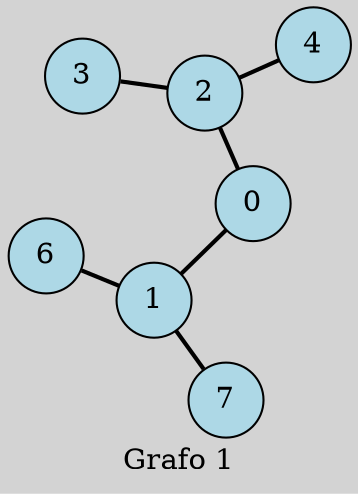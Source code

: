 graph G {
  node [shape=circle, style=filled, fillcolor=lightblue];
  edge [color=black, penwidth=2];
  label="Grafo 1";
  rankdir=TB;
  bgcolor=lightgrey;
  layout=fdp
  4[]
  0 -- 1
  0 -- 2
  2 -- 3
  2 -- 4
  1 -- 6
  1 -- 7
}